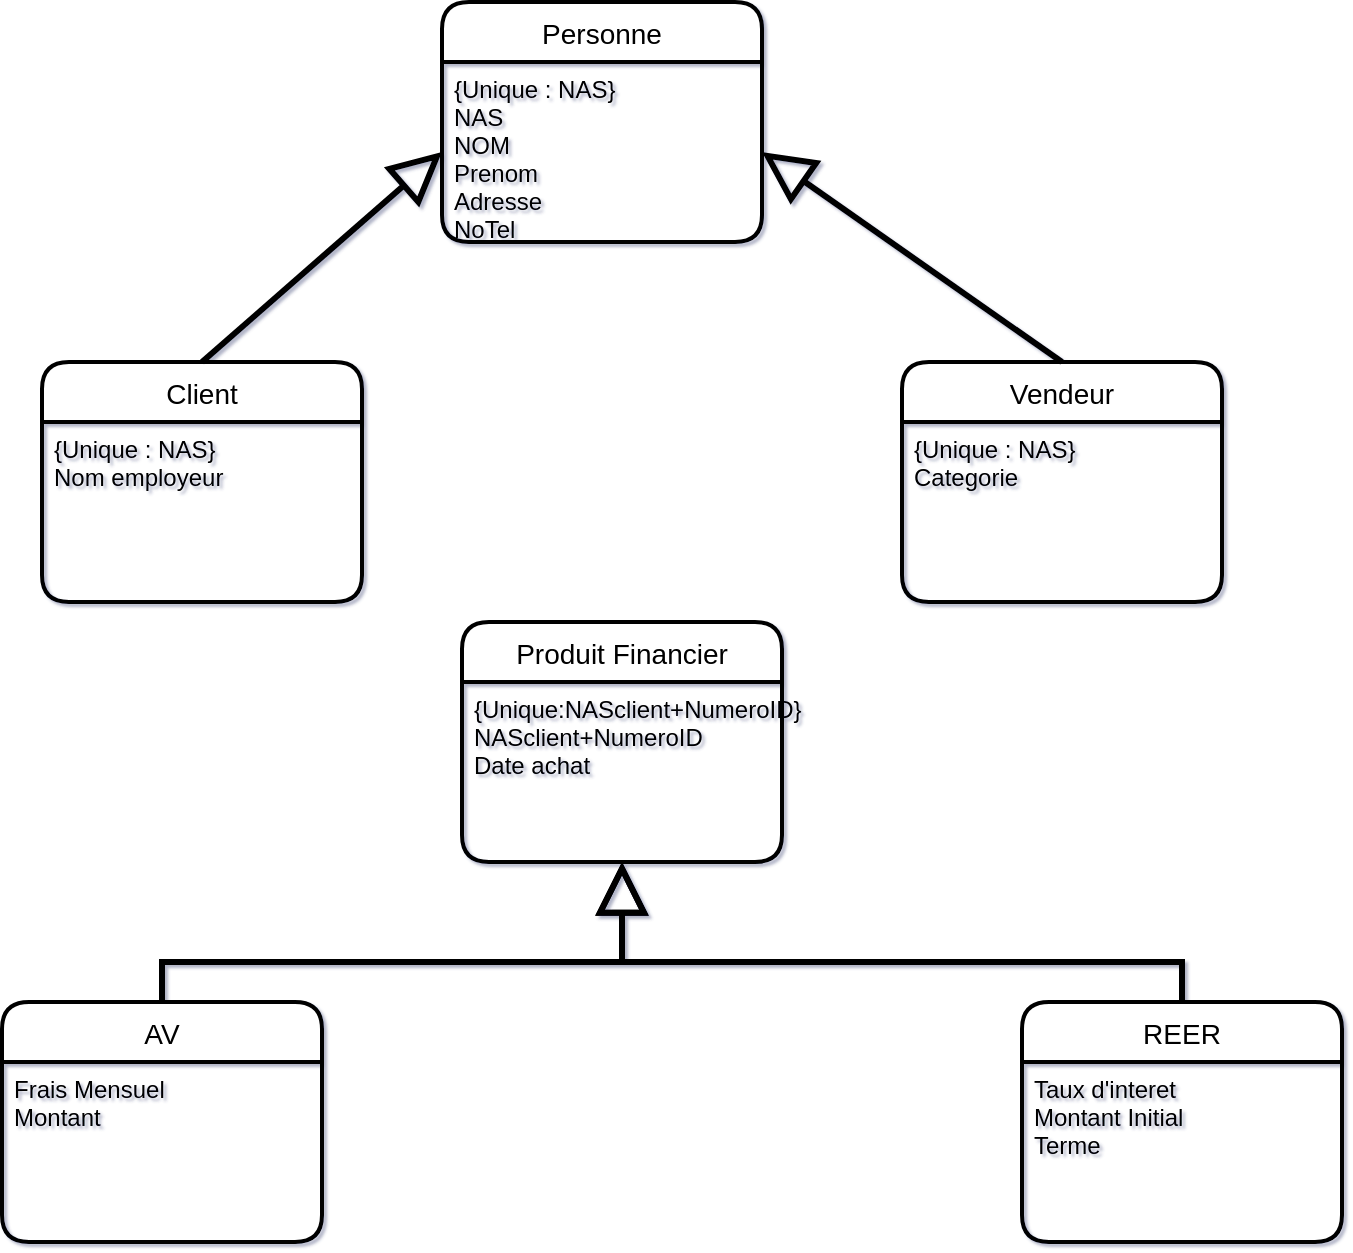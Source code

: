 <mxfile version="14.6.13" type="device"><diagram id="R2lEEEUBdFMjLlhIrx00" name="Page-1"><mxGraphModel dx="1349" dy="771" grid="1" gridSize="10" guides="1" tooltips="1" connect="1" arrows="1" fold="1" page="1" pageScale="1" pageWidth="850" pageHeight="1100" background="none" math="0" shadow="1" extFonts="Permanent Marker^https://fonts.googleapis.com/css?family=Permanent+Marker"><root><mxCell id="0"/><mxCell id="1" parent="0"/><mxCell id="y5hJ4dw48pl5JcgCoEeu-1" value="Personne" style="swimlane;childLayout=stackLayout;horizontal=1;startSize=30;horizontalStack=0;rounded=1;fontSize=14;fontStyle=0;strokeWidth=2;resizeParent=0;resizeLast=1;shadow=0;dashed=0;align=center;" vertex="1" parent="1"><mxGeometry x="320" y="50" width="160" height="120" as="geometry"/></mxCell><mxCell id="y5hJ4dw48pl5JcgCoEeu-2" value="{Unique : NAS}&#10;NAS&#10;NOM&#10;Prenom&#10;Adresse&#10;NoTel" style="align=left;strokeColor=none;fillColor=none;spacingLeft=4;fontSize=12;verticalAlign=top;resizable=0;rotatable=0;part=1;" vertex="1" parent="y5hJ4dw48pl5JcgCoEeu-1"><mxGeometry y="30" width="160" height="90" as="geometry"/></mxCell><mxCell id="y5hJ4dw48pl5JcgCoEeu-3" value="Client" style="swimlane;childLayout=stackLayout;horizontal=1;startSize=30;horizontalStack=0;rounded=1;fontSize=14;fontStyle=0;strokeWidth=2;resizeParent=0;resizeLast=1;shadow=0;dashed=0;align=center;" vertex="1" parent="1"><mxGeometry x="120" y="230" width="160" height="120" as="geometry"/></mxCell><mxCell id="y5hJ4dw48pl5JcgCoEeu-4" value="{Unique : NAS}&#10;Nom employeur" style="align=left;strokeColor=none;fillColor=none;spacingLeft=4;fontSize=12;verticalAlign=top;resizable=0;rotatable=0;part=1;" vertex="1" parent="y5hJ4dw48pl5JcgCoEeu-3"><mxGeometry y="30" width="160" height="90" as="geometry"/></mxCell><mxCell id="y5hJ4dw48pl5JcgCoEeu-14" value="Produit Financier" style="swimlane;childLayout=stackLayout;horizontal=1;startSize=30;horizontalStack=0;rounded=1;fontSize=14;fontStyle=0;strokeWidth=2;resizeParent=0;resizeLast=1;shadow=0;dashed=0;align=center;" vertex="1" parent="1"><mxGeometry x="330" y="360" width="160" height="120" as="geometry"/></mxCell><mxCell id="y5hJ4dw48pl5JcgCoEeu-15" value="{Unique:NASclient+NumeroID}&#10;NASclient+NumeroID&#10;Date achat" style="align=left;strokeColor=none;fillColor=none;spacingLeft=4;fontSize=12;verticalAlign=top;resizable=0;rotatable=0;part=1;" vertex="1" parent="y5hJ4dw48pl5JcgCoEeu-14"><mxGeometry y="30" width="160" height="90" as="geometry"/></mxCell><mxCell id="y5hJ4dw48pl5JcgCoEeu-29" style="edgeStyle=orthogonalEdgeStyle;rounded=0;orthogonalLoop=1;jettySize=auto;html=1;entryX=0.5;entryY=1;entryDx=0;entryDy=0;endArrow=block;endFill=0;endSize=19;strokeWidth=3;" edge="1" parent="1" source="y5hJ4dw48pl5JcgCoEeu-16" target="y5hJ4dw48pl5JcgCoEeu-15"><mxGeometry relative="1" as="geometry"><Array as="points"><mxPoint x="690" y="530"/><mxPoint x="410" y="530"/></Array></mxGeometry></mxCell><mxCell id="y5hJ4dw48pl5JcgCoEeu-16" value="REER" style="swimlane;childLayout=stackLayout;horizontal=1;startSize=30;horizontalStack=0;rounded=1;fontSize=14;fontStyle=0;strokeWidth=2;resizeParent=0;resizeLast=1;shadow=0;dashed=0;align=center;" vertex="1" parent="1"><mxGeometry x="610" y="550" width="160" height="120" as="geometry"/></mxCell><mxCell id="y5hJ4dw48pl5JcgCoEeu-17" value="Taux d'interet&#10;Montant Initial&#10;Terme" style="align=left;strokeColor=none;fillColor=none;spacingLeft=4;fontSize=12;verticalAlign=top;resizable=0;rotatable=0;part=1;" vertex="1" parent="y5hJ4dw48pl5JcgCoEeu-16"><mxGeometry y="30" width="160" height="90" as="geometry"/></mxCell><mxCell id="y5hJ4dw48pl5JcgCoEeu-18" value="Vendeur" style="swimlane;childLayout=stackLayout;horizontal=1;startSize=30;horizontalStack=0;rounded=1;fontSize=14;fontStyle=0;strokeWidth=2;resizeParent=0;resizeLast=1;shadow=0;dashed=0;align=center;" vertex="1" parent="1"><mxGeometry x="550" y="230" width="160" height="120" as="geometry"/></mxCell><mxCell id="y5hJ4dw48pl5JcgCoEeu-19" value="{Unique : NAS}&#10;Categorie" style="align=left;strokeColor=none;fillColor=none;spacingLeft=4;fontSize=12;verticalAlign=top;resizable=0;rotatable=0;part=1;" vertex="1" parent="y5hJ4dw48pl5JcgCoEeu-18"><mxGeometry y="30" width="160" height="90" as="geometry"/></mxCell><mxCell id="y5hJ4dw48pl5JcgCoEeu-30" style="edgeStyle=orthogonalEdgeStyle;rounded=0;orthogonalLoop=1;jettySize=auto;html=1;endArrow=block;endFill=0;endSize=19;strokeWidth=3;" edge="1" parent="1" source="y5hJ4dw48pl5JcgCoEeu-20"><mxGeometry relative="1" as="geometry"><mxPoint x="410" y="480" as="targetPoint"/><Array as="points"><mxPoint x="180" y="530"/><mxPoint x="410" y="530"/></Array></mxGeometry></mxCell><mxCell id="y5hJ4dw48pl5JcgCoEeu-20" value="AV" style="swimlane;childLayout=stackLayout;horizontal=1;startSize=30;horizontalStack=0;rounded=1;fontSize=14;fontStyle=0;strokeWidth=2;resizeParent=0;resizeLast=1;shadow=0;dashed=0;align=center;" vertex="1" parent="1"><mxGeometry x="100" y="550" width="160" height="120" as="geometry"/></mxCell><mxCell id="y5hJ4dw48pl5JcgCoEeu-21" value="Frais Mensuel&#10;Montant" style="align=left;strokeColor=none;fillColor=none;spacingLeft=4;fontSize=12;verticalAlign=top;resizable=0;rotatable=0;part=1;" vertex="1" parent="y5hJ4dw48pl5JcgCoEeu-20"><mxGeometry y="30" width="160" height="90" as="geometry"/></mxCell><mxCell id="y5hJ4dw48pl5JcgCoEeu-24" value="" style="endArrow=block;html=1;strokeWidth=3;endFill=0;entryX=0;entryY=0.5;entryDx=0;entryDy=0;endSize=19;" edge="1" parent="1" target="y5hJ4dw48pl5JcgCoEeu-2"><mxGeometry width="50" height="50" relative="1" as="geometry"><mxPoint x="200" y="230" as="sourcePoint"/><mxPoint x="250" y="180" as="targetPoint"/></mxGeometry></mxCell><mxCell id="y5hJ4dw48pl5JcgCoEeu-25" value="" style="endArrow=block;html=1;strokeWidth=3;endFill=0;entryX=1;entryY=0.5;entryDx=0;entryDy=0;endSize=19;" edge="1" parent="1" target="y5hJ4dw48pl5JcgCoEeu-2"><mxGeometry width="50" height="50" relative="1" as="geometry"><mxPoint x="630" y="230" as="sourcePoint"/><mxPoint x="750" y="125" as="targetPoint"/></mxGeometry></mxCell></root></mxGraphModel></diagram></mxfile>
